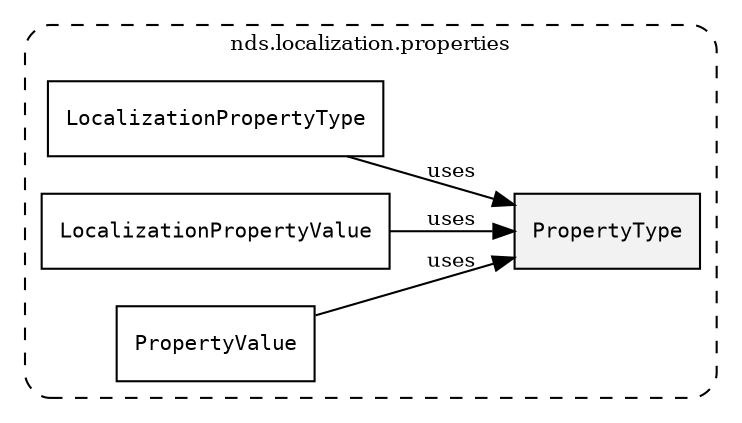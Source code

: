 /**
 * This dot file creates symbol collaboration diagram for PropertyType.
 */
digraph ZSERIO
{
    node [shape=box, fontsize=10];
    rankdir="LR";
    fontsize=10;
    tooltip="PropertyType collaboration diagram";

    subgraph "cluster_nds.localization.properties"
    {
        style="dashed, rounded";
        label="nds.localization.properties";
        tooltip="Package nds.localization.properties";
        href="../../../content/packages/nds.localization.properties.html#Package-nds-localization-properties";
        target="_parent";

        "PropertyType" [style="filled", fillcolor="#0000000D", target="_parent", label=<<font face="monospace"><table align="center" border="0" cellspacing="0" cellpadding="0"><tr><td href="../../../content/packages/nds.localization.properties.html#Enum-PropertyType" title="Enum defined in nds.localization.properties">PropertyType</td></tr></table></font>>];
        "LocalizationPropertyType" [target="_parent", label=<<font face="monospace"><table align="center" border="0" cellspacing="0" cellpadding="0"><tr><td href="../../../content/packages/nds.localization.properties.html#Structure-LocalizationPropertyType" title="Structure defined in nds.localization.properties">LocalizationPropertyType</td></tr></table></font>>];
        "LocalizationPropertyValue" [target="_parent", label=<<font face="monospace"><table align="center" border="0" cellspacing="0" cellpadding="0"><tr><td href="../../../content/packages/nds.localization.properties.html#Structure-LocalizationPropertyValue" title="Structure defined in nds.localization.properties">LocalizationPropertyValue</td></tr></table></font>>];
        "PropertyValue" [target="_parent", label=<<font face="monospace"><table align="center" border="0" cellspacing="0" cellpadding="0"><tr><td href="../../../content/packages/nds.localization.properties.html#Choice-PropertyValue" title="Choice defined in nds.localization.properties">PropertyValue</td></tr></table></font>>];
    }

    "LocalizationPropertyType" -> "PropertyType" [label="uses", fontsize=10];
    "LocalizationPropertyValue" -> "PropertyType" [label="uses", fontsize=10];
    "PropertyValue" -> "PropertyType" [label="uses", fontsize=10];
}
